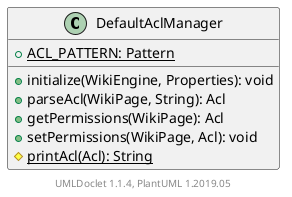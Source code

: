 @startuml

    class DefaultAclManager [[DefaultAclManager.html]] {
        {static} +ACL_PATTERN: Pattern
        +initialize(WikiEngine, Properties): void
        +parseAcl(WikiPage, String): Acl
        +getPermissions(WikiPage): Acl
        +setPermissions(WikiPage, Acl): void
        {static} #printAcl(Acl): String
    }


    center footer UMLDoclet 1.1.4, PlantUML 1.2019.05
@enduml
